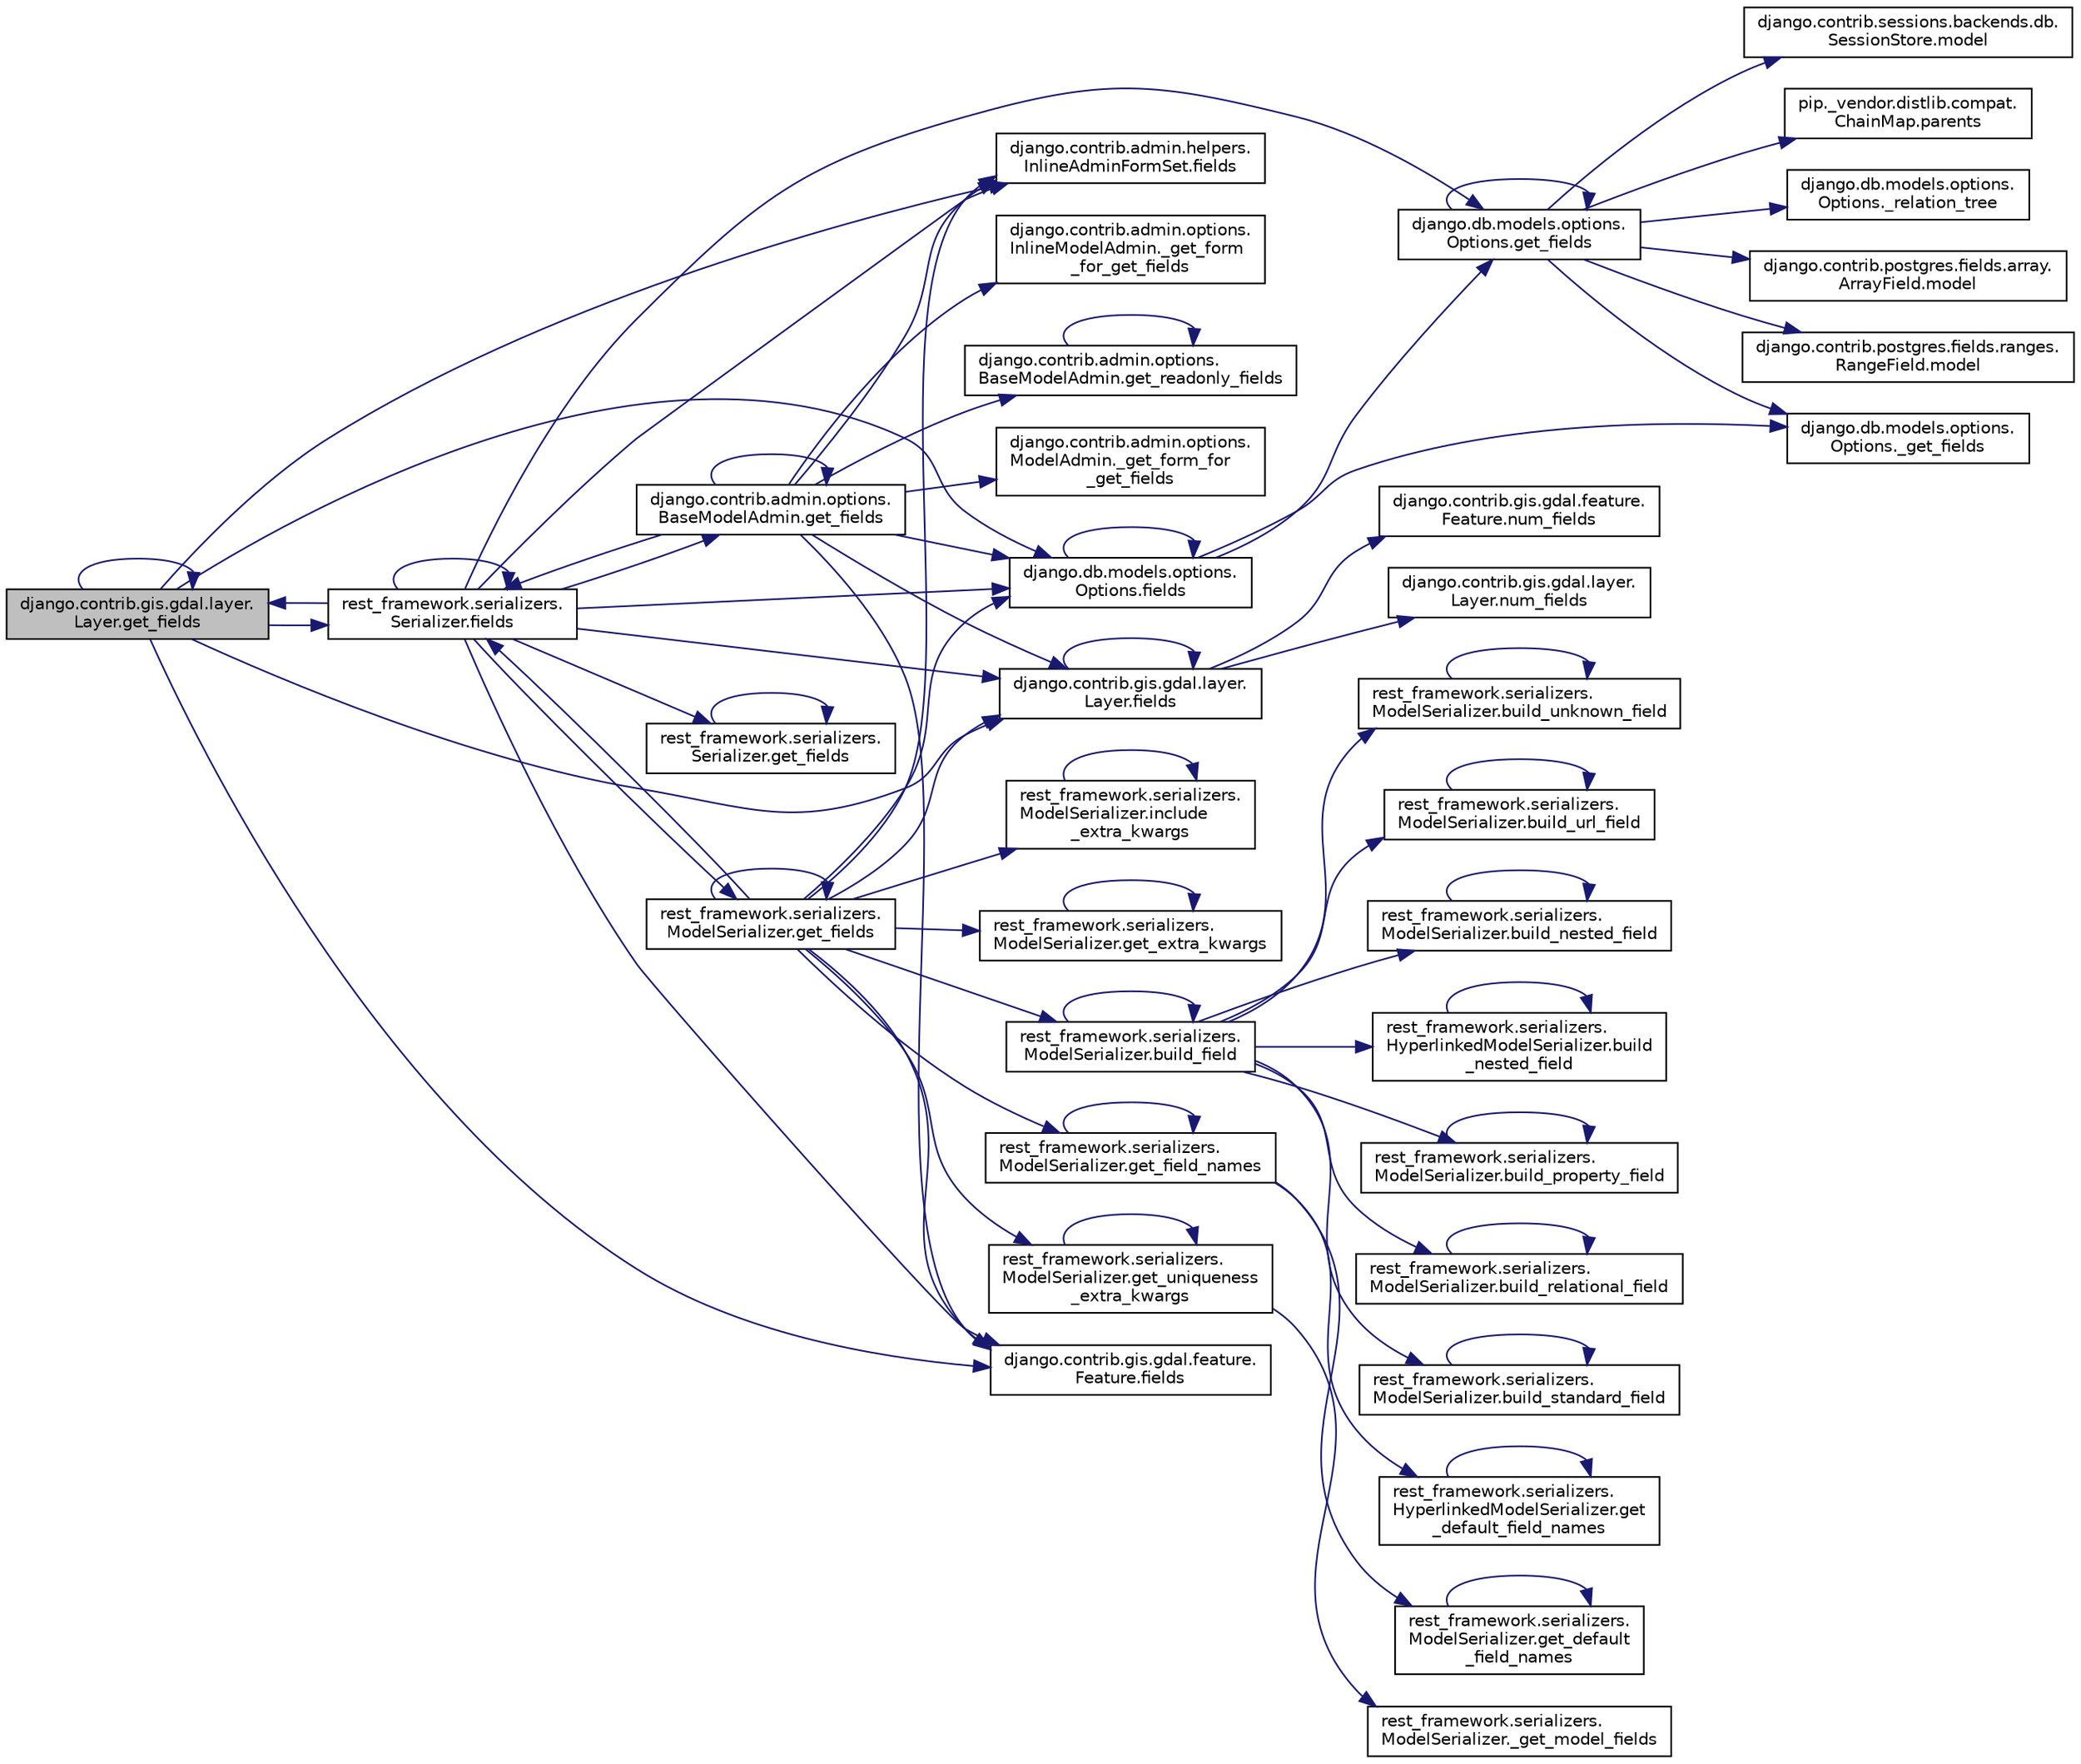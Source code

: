 digraph "django.contrib.gis.gdal.layer.Layer.get_fields"
{
 // LATEX_PDF_SIZE
  edge [fontname="Helvetica",fontsize="10",labelfontname="Helvetica",labelfontsize="10"];
  node [fontname="Helvetica",fontsize="10",shape=record];
  rankdir="LR";
  Node1 [label="django.contrib.gis.gdal.layer.\lLayer.get_fields",height=0.2,width=0.4,color="black", fillcolor="grey75", style="filled", fontcolor="black",tooltip=" "];
  Node1 -> Node2 [color="midnightblue",fontsize="10",style="solid",fontname="Helvetica"];
  Node2 [label="django.contrib.admin.helpers.\lInlineAdminFormSet.fields",height=0.2,width=0.4,color="black", fillcolor="white", style="filled",URL="$db/d43/classdjango_1_1contrib_1_1admin_1_1helpers_1_1_inline_admin_form_set.html#a05da4b8d8905c6773882ad9d9219e56f",tooltip=" "];
  Node1 -> Node3 [color="midnightblue",fontsize="10",style="solid",fontname="Helvetica"];
  Node3 [label="django.contrib.gis.gdal.feature.\lFeature.fields",height=0.2,width=0.4,color="black", fillcolor="white", style="filled",URL="$db/d34/classdjango_1_1contrib_1_1gis_1_1gdal_1_1feature_1_1_feature.html#a8cfc80966af7ca71369fc1b2c511f7d2",tooltip=" "];
  Node1 -> Node4 [color="midnightblue",fontsize="10",style="solid",fontname="Helvetica"];
  Node4 [label="django.contrib.gis.gdal.layer.\lLayer.fields",height=0.2,width=0.4,color="black", fillcolor="white", style="filled",URL="$d9/d84/classdjango_1_1contrib_1_1gis_1_1gdal_1_1layer_1_1_layer.html#a6343afa888079fc224c68c4d69d0ae4c",tooltip=" "];
  Node4 -> Node4 [color="midnightblue",fontsize="10",style="solid",fontname="Helvetica"];
  Node4 -> Node5 [color="midnightblue",fontsize="10",style="solid",fontname="Helvetica"];
  Node5 [label="django.contrib.gis.gdal.feature.\lFeature.num_fields",height=0.2,width=0.4,color="black", fillcolor="white", style="filled",URL="$db/d34/classdjango_1_1contrib_1_1gis_1_1gdal_1_1feature_1_1_feature.html#aa20b731576b9ff788c6bca88aace9acc",tooltip=" "];
  Node4 -> Node6 [color="midnightblue",fontsize="10",style="solid",fontname="Helvetica"];
  Node6 [label="django.contrib.gis.gdal.layer.\lLayer.num_fields",height=0.2,width=0.4,color="black", fillcolor="white", style="filled",URL="$d9/d84/classdjango_1_1contrib_1_1gis_1_1gdal_1_1layer_1_1_layer.html#a0c7ed3b68c3dd10a7d8c8fa9b0dab08e",tooltip=" "];
  Node1 -> Node7 [color="midnightblue",fontsize="10",style="solid",fontname="Helvetica"];
  Node7 [label="django.db.models.options.\lOptions.fields",height=0.2,width=0.4,color="black", fillcolor="white", style="filled",URL="$d4/d60/classdjango_1_1db_1_1models_1_1options_1_1_options.html#aad34b611171b74c47280b50bd350a7b5",tooltip=" "];
  Node7 -> Node8 [color="midnightblue",fontsize="10",style="solid",fontname="Helvetica"];
  Node8 [label="django.db.models.options.\lOptions._get_fields",height=0.2,width=0.4,color="black", fillcolor="white", style="filled",URL="$d4/d60/classdjango_1_1db_1_1models_1_1options_1_1_options.html#a14122f19a821fa1ba9dc3bc57f1389e1",tooltip=" "];
  Node7 -> Node7 [color="midnightblue",fontsize="10",style="solid",fontname="Helvetica"];
  Node7 -> Node9 [color="midnightblue",fontsize="10",style="solid",fontname="Helvetica"];
  Node9 [label="django.db.models.options.\lOptions.get_fields",height=0.2,width=0.4,color="black", fillcolor="white", style="filled",URL="$d4/d60/classdjango_1_1db_1_1models_1_1options_1_1_options.html#a9c3c2efe6863d7bc8f0586cec2400fc7",tooltip=" "];
  Node9 -> Node8 [color="midnightblue",fontsize="10",style="solid",fontname="Helvetica"];
  Node9 -> Node10 [color="midnightblue",fontsize="10",style="solid",fontname="Helvetica"];
  Node10 [label="django.db.models.options.\lOptions._relation_tree",height=0.2,width=0.4,color="black", fillcolor="white", style="filled",URL="$d4/d60/classdjango_1_1db_1_1models_1_1options_1_1_options.html#a015ef81e6d97a3dad99661efe8a4dfe9",tooltip=" "];
  Node9 -> Node9 [color="midnightblue",fontsize="10",style="solid",fontname="Helvetica"];
  Node9 -> Node11 [color="midnightblue",fontsize="10",style="solid",fontname="Helvetica"];
  Node11 [label="django.contrib.postgres.fields.array.\lArrayField.model",height=0.2,width=0.4,color="black", fillcolor="white", style="filled",URL="$dc/ddf/classdjango_1_1contrib_1_1postgres_1_1fields_1_1array_1_1_array_field.html#a43ec884d709f829e50c6881dc369ce94",tooltip=" "];
  Node9 -> Node12 [color="midnightblue",fontsize="10",style="solid",fontname="Helvetica"];
  Node12 [label="django.contrib.postgres.fields.ranges.\lRangeField.model",height=0.2,width=0.4,color="black", fillcolor="white", style="filled",URL="$d5/d99/classdjango_1_1contrib_1_1postgres_1_1fields_1_1ranges_1_1_range_field.html#a5f5cfd6917f141914484d606279cf20a",tooltip=" "];
  Node9 -> Node13 [color="midnightblue",fontsize="10",style="solid",fontname="Helvetica"];
  Node13 [label="django.contrib.sessions.backends.db.\lSessionStore.model",height=0.2,width=0.4,color="black", fillcolor="white", style="filled",URL="$d2/d1a/classdjango_1_1contrib_1_1sessions_1_1backends_1_1db_1_1_session_store.html#a9b2f42869f296eab5fab4dd5867285df",tooltip=" "];
  Node9 -> Node14 [color="midnightblue",fontsize="10",style="solid",fontname="Helvetica"];
  Node14 [label="pip._vendor.distlib.compat.\lChainMap.parents",height=0.2,width=0.4,color="black", fillcolor="white", style="filled",URL="$d2/d2d/classpip_1_1__vendor_1_1distlib_1_1compat_1_1_chain_map.html#ac1302176ca853a2887a933eb8f4dfccf",tooltip=" "];
  Node1 -> Node15 [color="midnightblue",fontsize="10",style="solid",fontname="Helvetica"];
  Node15 [label="rest_framework.serializers.\lSerializer.fields",height=0.2,width=0.4,color="black", fillcolor="white", style="filled",URL="$de/daf/classrest__framework_1_1serializers_1_1_serializer.html#a304b94e9bf70334bb75af37586bb82fd",tooltip=" "];
  Node15 -> Node2 [color="midnightblue",fontsize="10",style="solid",fontname="Helvetica"];
  Node15 -> Node3 [color="midnightblue",fontsize="10",style="solid",fontname="Helvetica"];
  Node15 -> Node4 [color="midnightblue",fontsize="10",style="solid",fontname="Helvetica"];
  Node15 -> Node7 [color="midnightblue",fontsize="10",style="solid",fontname="Helvetica"];
  Node15 -> Node15 [color="midnightblue",fontsize="10",style="solid",fontname="Helvetica"];
  Node15 -> Node16 [color="midnightblue",fontsize="10",style="solid",fontname="Helvetica"];
  Node16 [label="rest_framework.serializers.\lSerializer.get_fields",height=0.2,width=0.4,color="black", fillcolor="white", style="filled",URL="$de/daf/classrest__framework_1_1serializers_1_1_serializer.html#a4dd943826b3e52a998b21d00de8253d7",tooltip=" "];
  Node16 -> Node16 [color="midnightblue",fontsize="10",style="solid",fontname="Helvetica"];
  Node15 -> Node17 [color="midnightblue",fontsize="10",style="solid",fontname="Helvetica"];
  Node17 [label="rest_framework.serializers.\lModelSerializer.get_fields",height=0.2,width=0.4,color="black", fillcolor="white", style="filled",URL="$d7/d55/classrest__framework_1_1serializers_1_1_model_serializer.html#a38dff61204b2a76b4314247cc2ae2cfd",tooltip=" "];
  Node17 -> Node18 [color="midnightblue",fontsize="10",style="solid",fontname="Helvetica"];
  Node18 [label="rest_framework.serializers.\lModelSerializer.build_field",height=0.2,width=0.4,color="black", fillcolor="white", style="filled",URL="$d7/d55/classrest__framework_1_1serializers_1_1_model_serializer.html#a1a84ee800af3e94d4b8b9abdb2d79d13",tooltip=" "];
  Node18 -> Node18 [color="midnightblue",fontsize="10",style="solid",fontname="Helvetica"];
  Node18 -> Node19 [color="midnightblue",fontsize="10",style="solid",fontname="Helvetica"];
  Node19 [label="rest_framework.serializers.\lModelSerializer.build_nested_field",height=0.2,width=0.4,color="black", fillcolor="white", style="filled",URL="$d7/d55/classrest__framework_1_1serializers_1_1_model_serializer.html#a51ac07db884b975d816da398ce6bb48b",tooltip=" "];
  Node19 -> Node19 [color="midnightblue",fontsize="10",style="solid",fontname="Helvetica"];
  Node18 -> Node20 [color="midnightblue",fontsize="10",style="solid",fontname="Helvetica"];
  Node20 [label="rest_framework.serializers.\lHyperlinkedModelSerializer.build\l_nested_field",height=0.2,width=0.4,color="black", fillcolor="white", style="filled",URL="$d7/d8e/classrest__framework_1_1serializers_1_1_hyperlinked_model_serializer.html#ad321cf42782f08133db02f6b6946ac04",tooltip=" "];
  Node20 -> Node20 [color="midnightblue",fontsize="10",style="solid",fontname="Helvetica"];
  Node18 -> Node21 [color="midnightblue",fontsize="10",style="solid",fontname="Helvetica"];
  Node21 [label="rest_framework.serializers.\lModelSerializer.build_property_field",height=0.2,width=0.4,color="black", fillcolor="white", style="filled",URL="$d7/d55/classrest__framework_1_1serializers_1_1_model_serializer.html#ac2a1ea0d741c7afb2641bb9f64e9b25f",tooltip=" "];
  Node21 -> Node21 [color="midnightblue",fontsize="10",style="solid",fontname="Helvetica"];
  Node18 -> Node22 [color="midnightblue",fontsize="10",style="solid",fontname="Helvetica"];
  Node22 [label="rest_framework.serializers.\lModelSerializer.build_relational_field",height=0.2,width=0.4,color="black", fillcolor="white", style="filled",URL="$d7/d55/classrest__framework_1_1serializers_1_1_model_serializer.html#a99f4643c2278b69e90e4b2f119609373",tooltip=" "];
  Node22 -> Node22 [color="midnightblue",fontsize="10",style="solid",fontname="Helvetica"];
  Node18 -> Node23 [color="midnightblue",fontsize="10",style="solid",fontname="Helvetica"];
  Node23 [label="rest_framework.serializers.\lModelSerializer.build_standard_field",height=0.2,width=0.4,color="black", fillcolor="white", style="filled",URL="$d7/d55/classrest__framework_1_1serializers_1_1_model_serializer.html#abdff6db751b107b9ec5805a43f2b9dc6",tooltip=" "];
  Node23 -> Node23 [color="midnightblue",fontsize="10",style="solid",fontname="Helvetica"];
  Node18 -> Node24 [color="midnightblue",fontsize="10",style="solid",fontname="Helvetica"];
  Node24 [label="rest_framework.serializers.\lModelSerializer.build_unknown_field",height=0.2,width=0.4,color="black", fillcolor="white", style="filled",URL="$d7/d55/classrest__framework_1_1serializers_1_1_model_serializer.html#ae7f091233059052ce5511e77aaeacef4",tooltip=" "];
  Node24 -> Node24 [color="midnightblue",fontsize="10",style="solid",fontname="Helvetica"];
  Node18 -> Node25 [color="midnightblue",fontsize="10",style="solid",fontname="Helvetica"];
  Node25 [label="rest_framework.serializers.\lModelSerializer.build_url_field",height=0.2,width=0.4,color="black", fillcolor="white", style="filled",URL="$d7/d55/classrest__framework_1_1serializers_1_1_model_serializer.html#af9c5966402df97cdbc063fec4292a8a6",tooltip=" "];
  Node25 -> Node25 [color="midnightblue",fontsize="10",style="solid",fontname="Helvetica"];
  Node17 -> Node2 [color="midnightblue",fontsize="10",style="solid",fontname="Helvetica"];
  Node17 -> Node3 [color="midnightblue",fontsize="10",style="solid",fontname="Helvetica"];
  Node17 -> Node4 [color="midnightblue",fontsize="10",style="solid",fontname="Helvetica"];
  Node17 -> Node7 [color="midnightblue",fontsize="10",style="solid",fontname="Helvetica"];
  Node17 -> Node15 [color="midnightblue",fontsize="10",style="solid",fontname="Helvetica"];
  Node17 -> Node26 [color="midnightblue",fontsize="10",style="solid",fontname="Helvetica"];
  Node26 [label="rest_framework.serializers.\lModelSerializer.get_extra_kwargs",height=0.2,width=0.4,color="black", fillcolor="white", style="filled",URL="$d7/d55/classrest__framework_1_1serializers_1_1_model_serializer.html#a70e572f857edc7a91b0245a88ee1e095",tooltip=" "];
  Node26 -> Node26 [color="midnightblue",fontsize="10",style="solid",fontname="Helvetica"];
  Node17 -> Node27 [color="midnightblue",fontsize="10",style="solid",fontname="Helvetica"];
  Node27 [label="rest_framework.serializers.\lModelSerializer.get_field_names",height=0.2,width=0.4,color="black", fillcolor="white", style="filled",URL="$d7/d55/classrest__framework_1_1serializers_1_1_model_serializer.html#afc23471c03311b9b4872e3cfc4b74ed8",tooltip=" "];
  Node27 -> Node28 [color="midnightblue",fontsize="10",style="solid",fontname="Helvetica"];
  Node28 [label="rest_framework.serializers.\lModelSerializer.get_default\l_field_names",height=0.2,width=0.4,color="black", fillcolor="white", style="filled",URL="$d7/d55/classrest__framework_1_1serializers_1_1_model_serializer.html#af4eab7a96f9736a6526579c360559ce5",tooltip=" "];
  Node28 -> Node28 [color="midnightblue",fontsize="10",style="solid",fontname="Helvetica"];
  Node27 -> Node29 [color="midnightblue",fontsize="10",style="solid",fontname="Helvetica"];
  Node29 [label="rest_framework.serializers.\lHyperlinkedModelSerializer.get\l_default_field_names",height=0.2,width=0.4,color="black", fillcolor="white", style="filled",URL="$d7/d8e/classrest__framework_1_1serializers_1_1_hyperlinked_model_serializer.html#a2be818c10b5041c61d5e45499327ae0a",tooltip=" "];
  Node29 -> Node29 [color="midnightblue",fontsize="10",style="solid",fontname="Helvetica"];
  Node27 -> Node27 [color="midnightblue",fontsize="10",style="solid",fontname="Helvetica"];
  Node17 -> Node17 [color="midnightblue",fontsize="10",style="solid",fontname="Helvetica"];
  Node17 -> Node30 [color="midnightblue",fontsize="10",style="solid",fontname="Helvetica"];
  Node30 [label="rest_framework.serializers.\lModelSerializer.get_uniqueness\l_extra_kwargs",height=0.2,width=0.4,color="black", fillcolor="white", style="filled",URL="$d7/d55/classrest__framework_1_1serializers_1_1_model_serializer.html#a9118c4d04ea25281e0cf625a570d3fc3",tooltip=" "];
  Node30 -> Node31 [color="midnightblue",fontsize="10",style="solid",fontname="Helvetica"];
  Node31 [label="rest_framework.serializers.\lModelSerializer._get_model_fields",height=0.2,width=0.4,color="black", fillcolor="white", style="filled",URL="$d7/d55/classrest__framework_1_1serializers_1_1_model_serializer.html#a395c17338adc2057367d35c5cad07c80",tooltip=" "];
  Node30 -> Node30 [color="midnightblue",fontsize="10",style="solid",fontname="Helvetica"];
  Node17 -> Node32 [color="midnightblue",fontsize="10",style="solid",fontname="Helvetica"];
  Node32 [label="rest_framework.serializers.\lModelSerializer.include\l_extra_kwargs",height=0.2,width=0.4,color="black", fillcolor="white", style="filled",URL="$d7/d55/classrest__framework_1_1serializers_1_1_model_serializer.html#a84bdaa01d4a7b1295c5364c2e042ee3a",tooltip=" "];
  Node32 -> Node32 [color="midnightblue",fontsize="10",style="solid",fontname="Helvetica"];
  Node15 -> Node1 [color="midnightblue",fontsize="10",style="solid",fontname="Helvetica"];
  Node15 -> Node9 [color="midnightblue",fontsize="10",style="solid",fontname="Helvetica"];
  Node15 -> Node33 [color="midnightblue",fontsize="10",style="solid",fontname="Helvetica"];
  Node33 [label="django.contrib.admin.options.\lBaseModelAdmin.get_fields",height=0.2,width=0.4,color="black", fillcolor="white", style="filled",URL="$d3/dd6/classdjango_1_1contrib_1_1admin_1_1options_1_1_base_model_admin.html#a5b29108ed3553c8fcd800d6995d84b60",tooltip=" "];
  Node33 -> Node34 [color="midnightblue",fontsize="10",style="solid",fontname="Helvetica"];
  Node34 [label="django.contrib.admin.options.\lModelAdmin._get_form_for\l_get_fields",height=0.2,width=0.4,color="black", fillcolor="white", style="filled",URL="$d5/d05/classdjango_1_1contrib_1_1admin_1_1options_1_1_model_admin.html#ad1fa3bde6659f8d94a91e9a2a1423abf",tooltip=" "];
  Node33 -> Node35 [color="midnightblue",fontsize="10",style="solid",fontname="Helvetica"];
  Node35 [label="django.contrib.admin.options.\lInlineModelAdmin._get_form\l_for_get_fields",height=0.2,width=0.4,color="black", fillcolor="white", style="filled",URL="$db/dbb/classdjango_1_1contrib_1_1admin_1_1options_1_1_inline_model_admin.html#a94c5334434b493a8e020e0b1a5c9ce07",tooltip=" "];
  Node33 -> Node2 [color="midnightblue",fontsize="10",style="solid",fontname="Helvetica"];
  Node33 -> Node3 [color="midnightblue",fontsize="10",style="solid",fontname="Helvetica"];
  Node33 -> Node4 [color="midnightblue",fontsize="10",style="solid",fontname="Helvetica"];
  Node33 -> Node7 [color="midnightblue",fontsize="10",style="solid",fontname="Helvetica"];
  Node33 -> Node15 [color="midnightblue",fontsize="10",style="solid",fontname="Helvetica"];
  Node33 -> Node33 [color="midnightblue",fontsize="10",style="solid",fontname="Helvetica"];
  Node33 -> Node36 [color="midnightblue",fontsize="10",style="solid",fontname="Helvetica"];
  Node36 [label="django.contrib.admin.options.\lBaseModelAdmin.get_readonly_fields",height=0.2,width=0.4,color="black", fillcolor="white", style="filled",URL="$d3/dd6/classdjango_1_1contrib_1_1admin_1_1options_1_1_base_model_admin.html#acb5b3d9f59396775c7a12f8336179b25",tooltip=" "];
  Node36 -> Node36 [color="midnightblue",fontsize="10",style="solid",fontname="Helvetica"];
  Node1 -> Node1 [color="midnightblue",fontsize="10",style="solid",fontname="Helvetica"];
}
